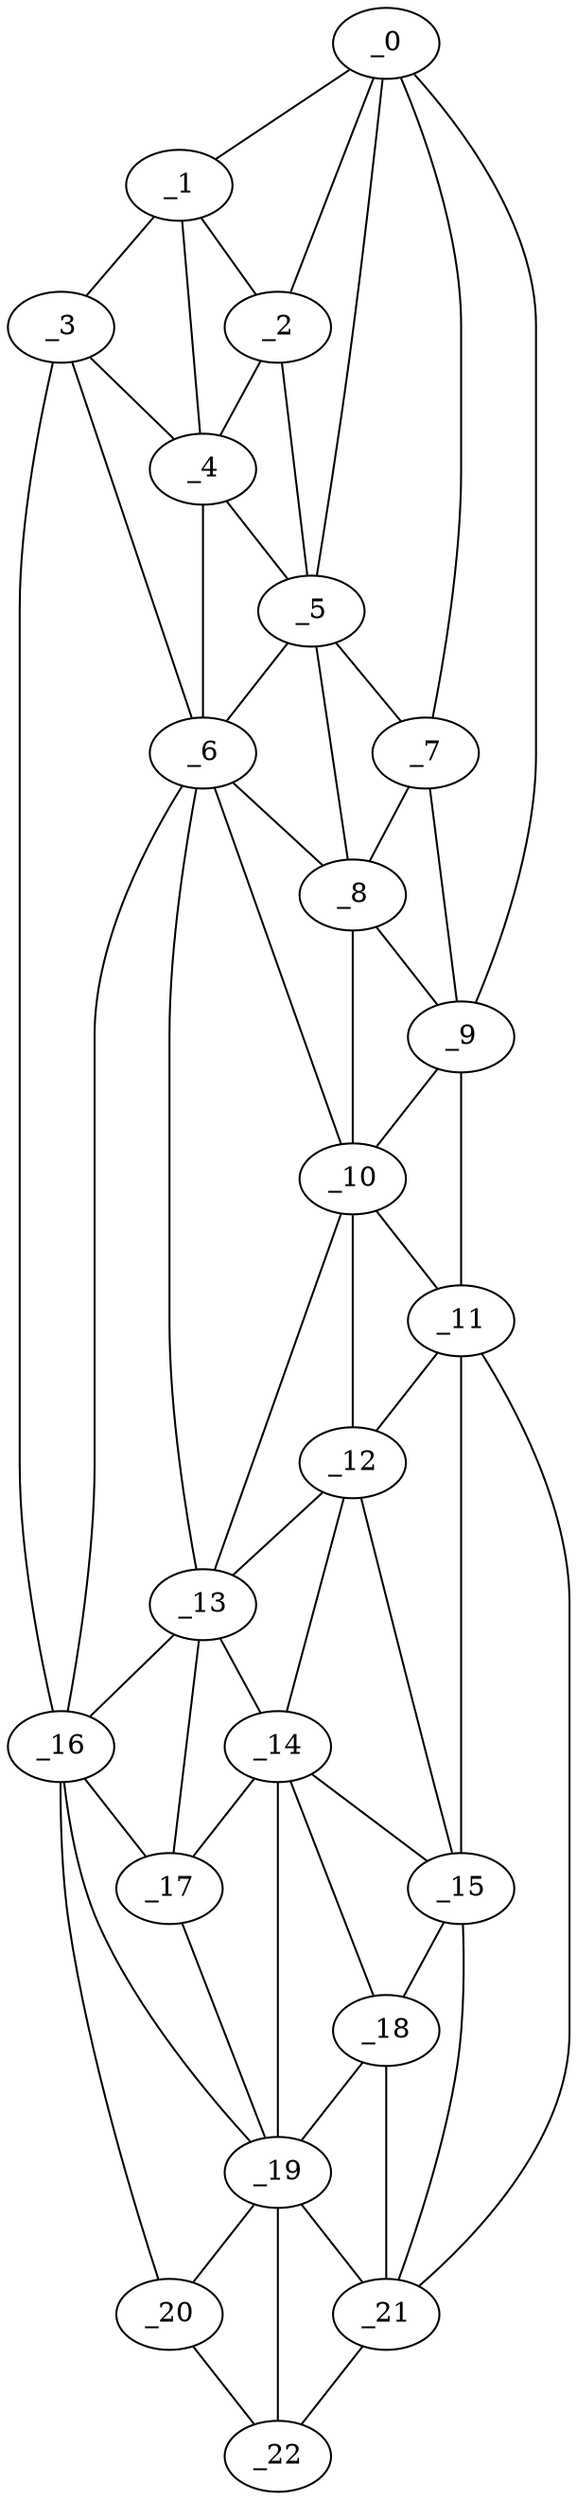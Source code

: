 graph "obj91__15.gxl" {
	_0	 [x=5,
		y=63];
	_1	 [x=8,
		y=75];
	_0 -- _1	 [valence=1];
	_2	 [x=10,
		y=68];
	_0 -- _2	 [valence=2];
	_5	 [x=30,
		y=66];
	_0 -- _5	 [valence=1];
	_7	 [x=41,
		y=57];
	_0 -- _7	 [valence=2];
	_9	 [x=47,
		y=48];
	_0 -- _9	 [valence=1];
	_1 -- _2	 [valence=2];
	_3	 [x=18,
		y=80];
	_1 -- _3	 [valence=1];
	_4	 [x=20,
		y=73];
	_1 -- _4	 [valence=1];
	_2 -- _4	 [valence=2];
	_2 -- _5	 [valence=2];
	_3 -- _4	 [valence=2];
	_6	 [x=36,
		y=80];
	_3 -- _6	 [valence=2];
	_16	 [x=89,
		y=86];
	_3 -- _16	 [valence=1];
	_4 -- _5	 [valence=2];
	_4 -- _6	 [valence=2];
	_5 -- _6	 [valence=2];
	_5 -- _7	 [valence=1];
	_8	 [x=46,
		y=67];
	_5 -- _8	 [valence=2];
	_6 -- _8	 [valence=2];
	_10	 [x=60,
		y=71];
	_6 -- _10	 [valence=2];
	_13	 [x=78,
		y=82];
	_6 -- _13	 [valence=1];
	_6 -- _16	 [valence=2];
	_7 -- _8	 [valence=2];
	_7 -- _9	 [valence=1];
	_8 -- _9	 [valence=2];
	_8 -- _10	 [valence=1];
	_9 -- _10	 [valence=2];
	_11	 [x=67,
		y=42];
	_9 -- _11	 [valence=1];
	_10 -- _11	 [valence=2];
	_12	 [x=74,
		y=70];
	_10 -- _12	 [valence=2];
	_10 -- _13	 [valence=1];
	_11 -- _12	 [valence=2];
	_15	 [x=87,
		y=48];
	_11 -- _15	 [valence=1];
	_21	 [x=121,
		y=56];
	_11 -- _21	 [valence=1];
	_12 -- _13	 [valence=2];
	_14	 [x=80,
		y=75];
	_12 -- _14	 [valence=1];
	_12 -- _15	 [valence=2];
	_13 -- _14	 [valence=2];
	_13 -- _16	 [valence=1];
	_17	 [x=91,
		y=79];
	_13 -- _17	 [valence=1];
	_14 -- _15	 [valence=1];
	_14 -- _17	 [valence=1];
	_18	 [x=100,
		y=53];
	_14 -- _18	 [valence=1];
	_19	 [x=100,
		y=73];
	_14 -- _19	 [valence=2];
	_15 -- _18	 [valence=2];
	_15 -- _21	 [valence=1];
	_16 -- _17	 [valence=2];
	_16 -- _19	 [valence=1];
	_20	 [x=116,
		y=79];
	_16 -- _20	 [valence=1];
	_17 -- _19	 [valence=2];
	_18 -- _19	 [valence=1];
	_18 -- _21	 [valence=2];
	_19 -- _20	 [valence=2];
	_19 -- _21	 [valence=1];
	_22	 [x=123,
		y=62];
	_19 -- _22	 [valence=2];
	_20 -- _22	 [valence=1];
	_21 -- _22	 [valence=1];
}
